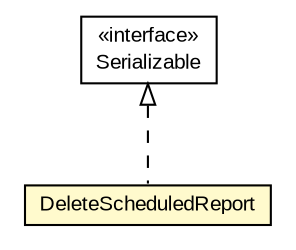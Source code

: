 #!/usr/local/bin/dot
#
# Class diagram 
# Generated by UMLGraph version R5_6-24-gf6e263 (http://www.umlgraph.org/)
#

digraph G {
	edge [fontname="arial",fontsize=10,labelfontname="arial",labelfontsize=10];
	node [fontname="arial",fontsize=10,shape=plaintext];
	nodesep=0.25;
	ranksep=0.5;
	// org.miloss.fgsms.services.interfaces.automatedreportingservice.DeleteScheduledReport
	c306462 [label=<<table title="org.miloss.fgsms.services.interfaces.automatedreportingservice.DeleteScheduledReport" border="0" cellborder="1" cellspacing="0" cellpadding="2" port="p" bgcolor="lemonChiffon" href="./DeleteScheduledReport.html">
		<tr><td><table border="0" cellspacing="0" cellpadding="1">
<tr><td align="center" balign="center"> DeleteScheduledReport </td></tr>
		</table></td></tr>
		</table>>, URL="./DeleteScheduledReport.html", fontname="arial", fontcolor="black", fontsize=10.0];
	//org.miloss.fgsms.services.interfaces.automatedreportingservice.DeleteScheduledReport implements java.io.Serializable
	c307436:p -> c306462:p [dir=back,arrowtail=empty,style=dashed];
	// java.io.Serializable
	c307436 [label=<<table title="java.io.Serializable" border="0" cellborder="1" cellspacing="0" cellpadding="2" port="p" href="http://java.sun.com/j2se/1.4.2/docs/api/java/io/Serializable.html">
		<tr><td><table border="0" cellspacing="0" cellpadding="1">
<tr><td align="center" balign="center"> &#171;interface&#187; </td></tr>
<tr><td align="center" balign="center"> Serializable </td></tr>
		</table></td></tr>
		</table>>, URL="http://java.sun.com/j2se/1.4.2/docs/api/java/io/Serializable.html", fontname="arial", fontcolor="black", fontsize=10.0];
}

